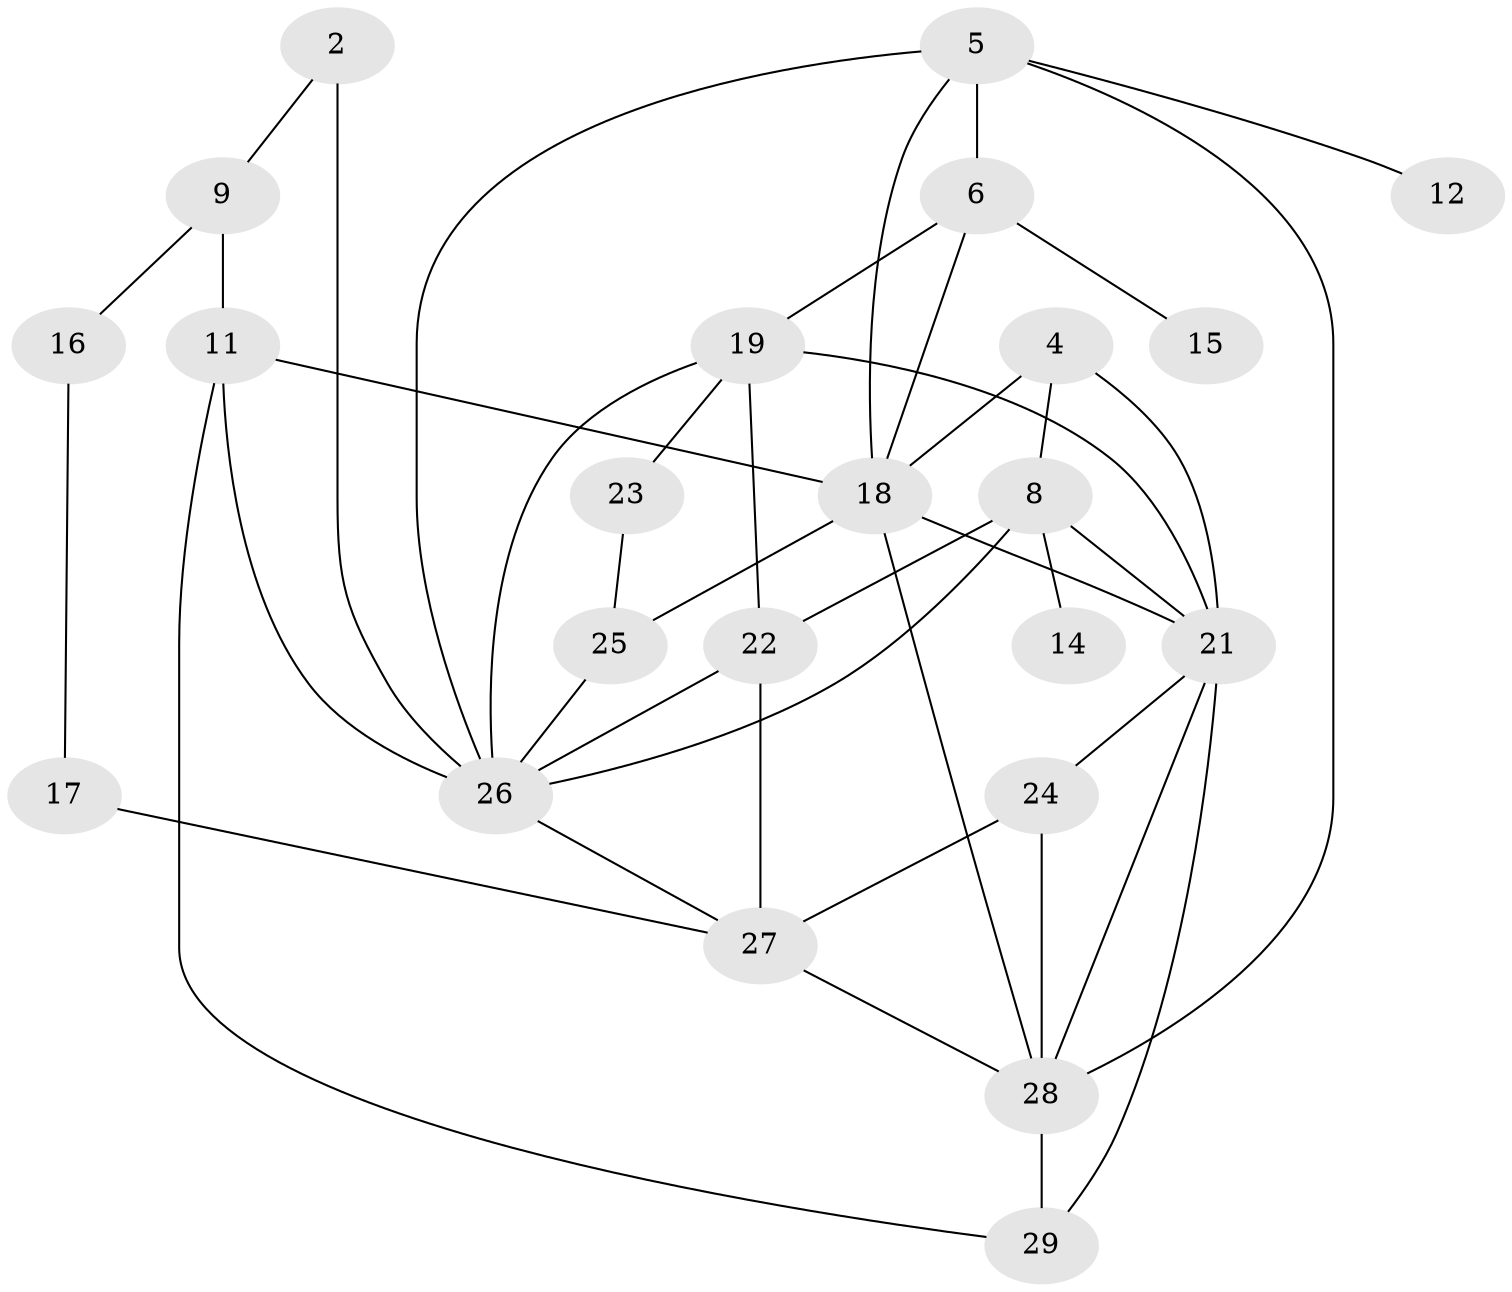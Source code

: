 // original degree distribution, {2: 0.25862068965517243, 3: 0.2413793103448276, 0: 0.10344827586206896, 5: 0.06896551724137931, 1: 0.13793103448275862, 4: 0.13793103448275862, 7: 0.034482758620689655, 6: 0.017241379310344827}
// Generated by graph-tools (version 1.1) at 2025/00/03/09/25 03:00:46]
// undirected, 23 vertices, 43 edges
graph export_dot {
graph [start="1"]
  node [color=gray90,style=filled];
  2;
  4;
  5;
  6;
  8;
  9;
  11;
  12;
  14;
  15;
  16;
  17;
  18;
  19;
  21;
  22;
  23;
  24;
  25;
  26;
  27;
  28;
  29;
  2 -- 9 [weight=1.0];
  2 -- 26 [weight=2.0];
  4 -- 8 [weight=1.0];
  4 -- 18 [weight=1.0];
  4 -- 21 [weight=1.0];
  5 -- 6 [weight=1.0];
  5 -- 12 [weight=1.0];
  5 -- 18 [weight=1.0];
  5 -- 26 [weight=1.0];
  5 -- 28 [weight=1.0];
  6 -- 15 [weight=1.0];
  6 -- 18 [weight=1.0];
  6 -- 19 [weight=1.0];
  8 -- 14 [weight=2.0];
  8 -- 21 [weight=1.0];
  8 -- 22 [weight=1.0];
  8 -- 26 [weight=1.0];
  9 -- 11 [weight=1.0];
  9 -- 16 [weight=1.0];
  11 -- 18 [weight=1.0];
  11 -- 26 [weight=1.0];
  11 -- 29 [weight=1.0];
  16 -- 17 [weight=1.0];
  17 -- 27 [weight=1.0];
  18 -- 21 [weight=1.0];
  18 -- 25 [weight=1.0];
  18 -- 28 [weight=1.0];
  19 -- 21 [weight=1.0];
  19 -- 22 [weight=1.0];
  19 -- 23 [weight=1.0];
  19 -- 26 [weight=1.0];
  21 -- 24 [weight=3.0];
  21 -- 28 [weight=1.0];
  21 -- 29 [weight=1.0];
  22 -- 26 [weight=1.0];
  22 -- 27 [weight=1.0];
  23 -- 25 [weight=1.0];
  24 -- 27 [weight=1.0];
  24 -- 28 [weight=1.0];
  25 -- 26 [weight=1.0];
  26 -- 27 [weight=1.0];
  27 -- 28 [weight=1.0];
  28 -- 29 [weight=1.0];
}
